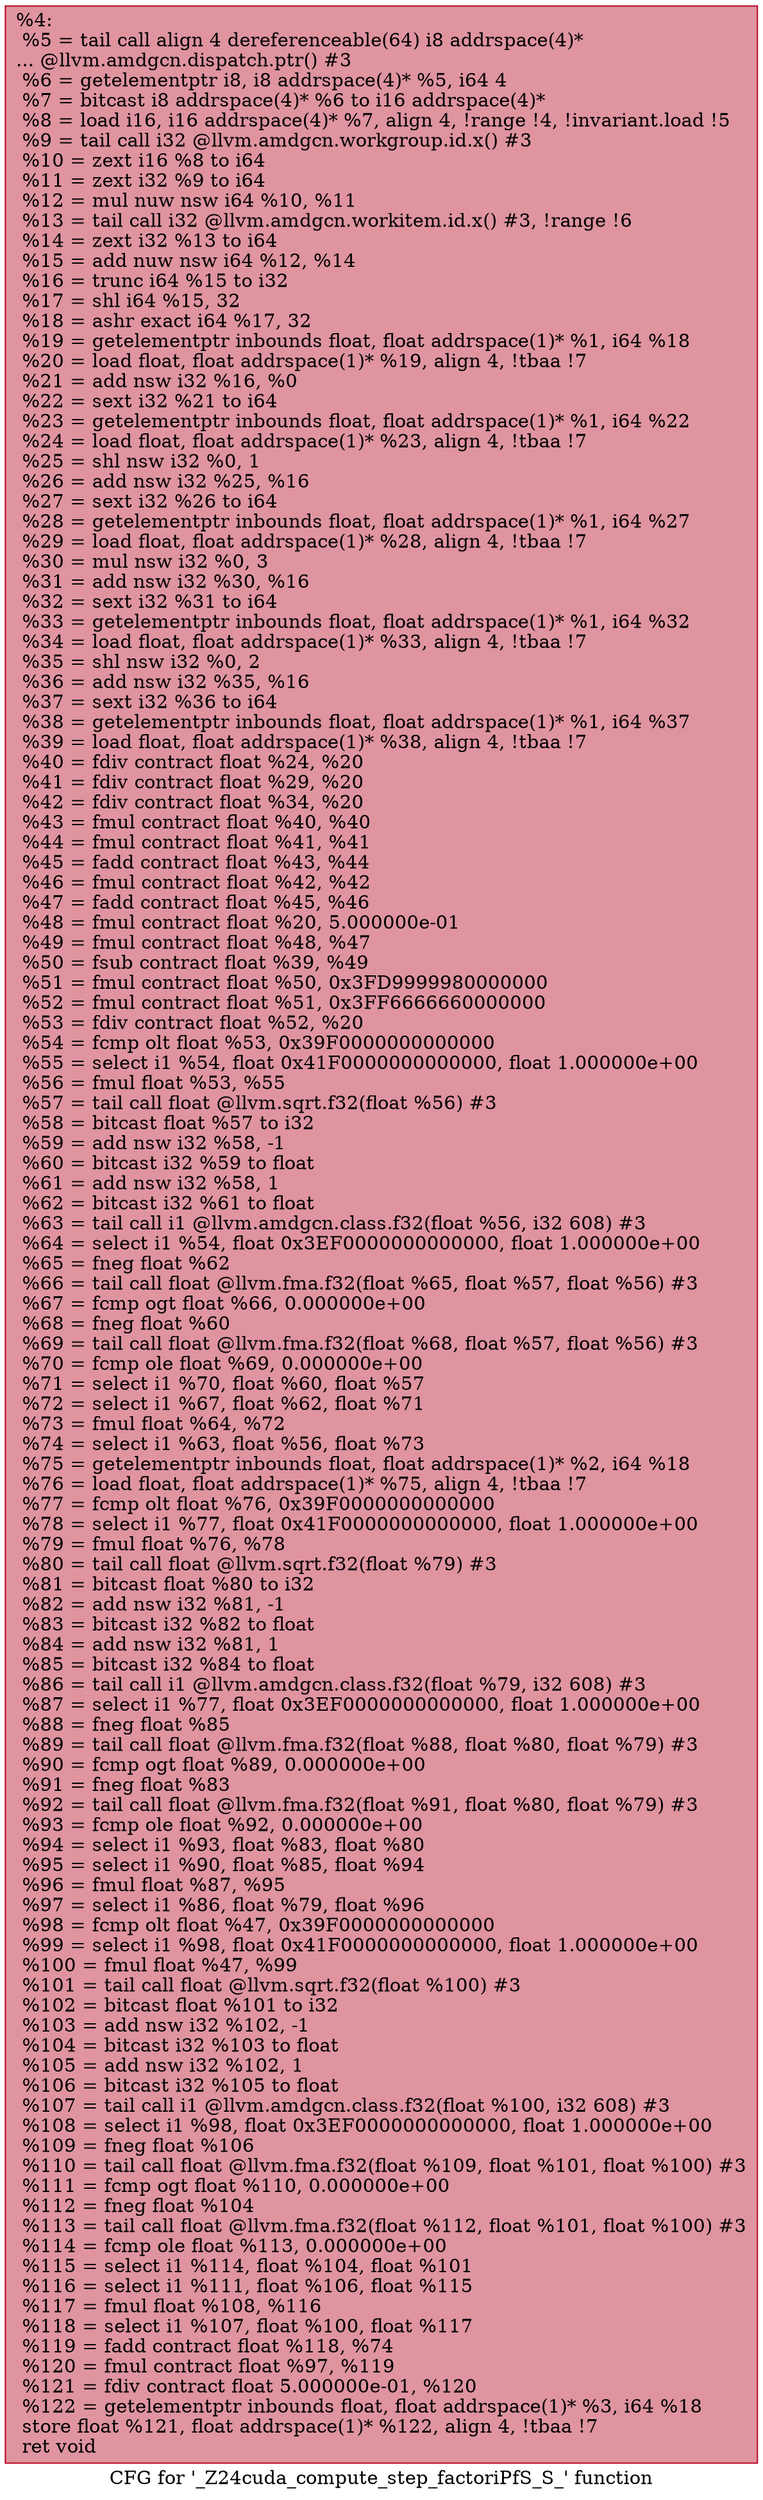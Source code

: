 digraph "CFG for '_Z24cuda_compute_step_factoriPfS_S_' function" {
	label="CFG for '_Z24cuda_compute_step_factoriPfS_S_' function";

	Node0x55bbb55c2890 [shape=record,color="#b70d28ff", style=filled, fillcolor="#b70d2870",label="{%4:\l  %5 = tail call align 4 dereferenceable(64) i8 addrspace(4)*\l... @llvm.amdgcn.dispatch.ptr() #3\l  %6 = getelementptr i8, i8 addrspace(4)* %5, i64 4\l  %7 = bitcast i8 addrspace(4)* %6 to i16 addrspace(4)*\l  %8 = load i16, i16 addrspace(4)* %7, align 4, !range !4, !invariant.load !5\l  %9 = tail call i32 @llvm.amdgcn.workgroup.id.x() #3\l  %10 = zext i16 %8 to i64\l  %11 = zext i32 %9 to i64\l  %12 = mul nuw nsw i64 %10, %11\l  %13 = tail call i32 @llvm.amdgcn.workitem.id.x() #3, !range !6\l  %14 = zext i32 %13 to i64\l  %15 = add nuw nsw i64 %12, %14\l  %16 = trunc i64 %15 to i32\l  %17 = shl i64 %15, 32\l  %18 = ashr exact i64 %17, 32\l  %19 = getelementptr inbounds float, float addrspace(1)* %1, i64 %18\l  %20 = load float, float addrspace(1)* %19, align 4, !tbaa !7\l  %21 = add nsw i32 %16, %0\l  %22 = sext i32 %21 to i64\l  %23 = getelementptr inbounds float, float addrspace(1)* %1, i64 %22\l  %24 = load float, float addrspace(1)* %23, align 4, !tbaa !7\l  %25 = shl nsw i32 %0, 1\l  %26 = add nsw i32 %25, %16\l  %27 = sext i32 %26 to i64\l  %28 = getelementptr inbounds float, float addrspace(1)* %1, i64 %27\l  %29 = load float, float addrspace(1)* %28, align 4, !tbaa !7\l  %30 = mul nsw i32 %0, 3\l  %31 = add nsw i32 %30, %16\l  %32 = sext i32 %31 to i64\l  %33 = getelementptr inbounds float, float addrspace(1)* %1, i64 %32\l  %34 = load float, float addrspace(1)* %33, align 4, !tbaa !7\l  %35 = shl nsw i32 %0, 2\l  %36 = add nsw i32 %35, %16\l  %37 = sext i32 %36 to i64\l  %38 = getelementptr inbounds float, float addrspace(1)* %1, i64 %37\l  %39 = load float, float addrspace(1)* %38, align 4, !tbaa !7\l  %40 = fdiv contract float %24, %20\l  %41 = fdiv contract float %29, %20\l  %42 = fdiv contract float %34, %20\l  %43 = fmul contract float %40, %40\l  %44 = fmul contract float %41, %41\l  %45 = fadd contract float %43, %44\l  %46 = fmul contract float %42, %42\l  %47 = fadd contract float %45, %46\l  %48 = fmul contract float %20, 5.000000e-01\l  %49 = fmul contract float %48, %47\l  %50 = fsub contract float %39, %49\l  %51 = fmul contract float %50, 0x3FD9999980000000\l  %52 = fmul contract float %51, 0x3FF6666660000000\l  %53 = fdiv contract float %52, %20\l  %54 = fcmp olt float %53, 0x39F0000000000000\l  %55 = select i1 %54, float 0x41F0000000000000, float 1.000000e+00\l  %56 = fmul float %53, %55\l  %57 = tail call float @llvm.sqrt.f32(float %56) #3\l  %58 = bitcast float %57 to i32\l  %59 = add nsw i32 %58, -1\l  %60 = bitcast i32 %59 to float\l  %61 = add nsw i32 %58, 1\l  %62 = bitcast i32 %61 to float\l  %63 = tail call i1 @llvm.amdgcn.class.f32(float %56, i32 608) #3\l  %64 = select i1 %54, float 0x3EF0000000000000, float 1.000000e+00\l  %65 = fneg float %62\l  %66 = tail call float @llvm.fma.f32(float %65, float %57, float %56) #3\l  %67 = fcmp ogt float %66, 0.000000e+00\l  %68 = fneg float %60\l  %69 = tail call float @llvm.fma.f32(float %68, float %57, float %56) #3\l  %70 = fcmp ole float %69, 0.000000e+00\l  %71 = select i1 %70, float %60, float %57\l  %72 = select i1 %67, float %62, float %71\l  %73 = fmul float %64, %72\l  %74 = select i1 %63, float %56, float %73\l  %75 = getelementptr inbounds float, float addrspace(1)* %2, i64 %18\l  %76 = load float, float addrspace(1)* %75, align 4, !tbaa !7\l  %77 = fcmp olt float %76, 0x39F0000000000000\l  %78 = select i1 %77, float 0x41F0000000000000, float 1.000000e+00\l  %79 = fmul float %76, %78\l  %80 = tail call float @llvm.sqrt.f32(float %79) #3\l  %81 = bitcast float %80 to i32\l  %82 = add nsw i32 %81, -1\l  %83 = bitcast i32 %82 to float\l  %84 = add nsw i32 %81, 1\l  %85 = bitcast i32 %84 to float\l  %86 = tail call i1 @llvm.amdgcn.class.f32(float %79, i32 608) #3\l  %87 = select i1 %77, float 0x3EF0000000000000, float 1.000000e+00\l  %88 = fneg float %85\l  %89 = tail call float @llvm.fma.f32(float %88, float %80, float %79) #3\l  %90 = fcmp ogt float %89, 0.000000e+00\l  %91 = fneg float %83\l  %92 = tail call float @llvm.fma.f32(float %91, float %80, float %79) #3\l  %93 = fcmp ole float %92, 0.000000e+00\l  %94 = select i1 %93, float %83, float %80\l  %95 = select i1 %90, float %85, float %94\l  %96 = fmul float %87, %95\l  %97 = select i1 %86, float %79, float %96\l  %98 = fcmp olt float %47, 0x39F0000000000000\l  %99 = select i1 %98, float 0x41F0000000000000, float 1.000000e+00\l  %100 = fmul float %47, %99\l  %101 = tail call float @llvm.sqrt.f32(float %100) #3\l  %102 = bitcast float %101 to i32\l  %103 = add nsw i32 %102, -1\l  %104 = bitcast i32 %103 to float\l  %105 = add nsw i32 %102, 1\l  %106 = bitcast i32 %105 to float\l  %107 = tail call i1 @llvm.amdgcn.class.f32(float %100, i32 608) #3\l  %108 = select i1 %98, float 0x3EF0000000000000, float 1.000000e+00\l  %109 = fneg float %106\l  %110 = tail call float @llvm.fma.f32(float %109, float %101, float %100) #3\l  %111 = fcmp ogt float %110, 0.000000e+00\l  %112 = fneg float %104\l  %113 = tail call float @llvm.fma.f32(float %112, float %101, float %100) #3\l  %114 = fcmp ole float %113, 0.000000e+00\l  %115 = select i1 %114, float %104, float %101\l  %116 = select i1 %111, float %106, float %115\l  %117 = fmul float %108, %116\l  %118 = select i1 %107, float %100, float %117\l  %119 = fadd contract float %118, %74\l  %120 = fmul contract float %97, %119\l  %121 = fdiv contract float 5.000000e-01, %120\l  %122 = getelementptr inbounds float, float addrspace(1)* %3, i64 %18\l  store float %121, float addrspace(1)* %122, align 4, !tbaa !7\l  ret void\l}"];
}
